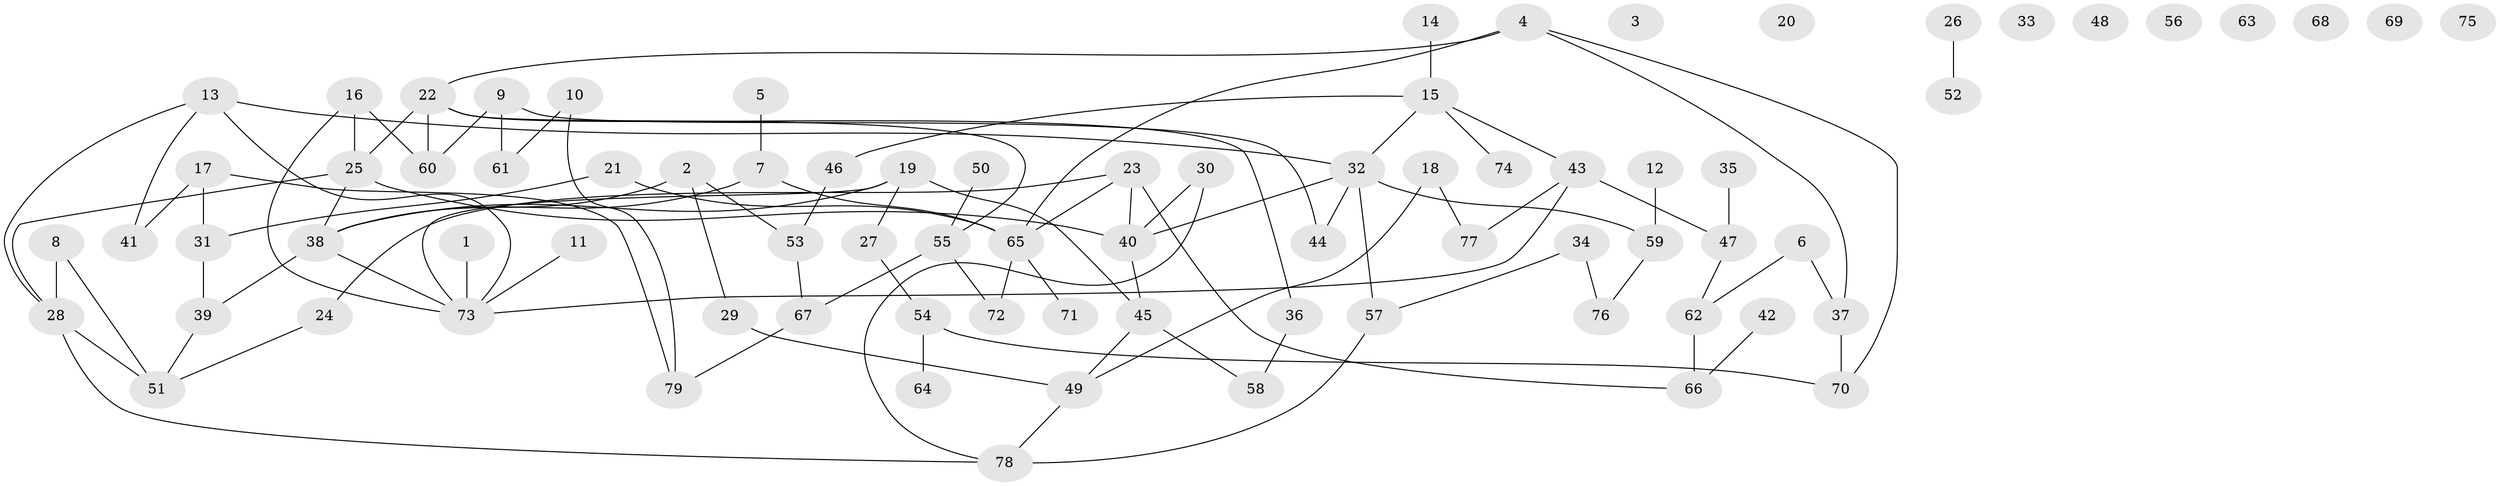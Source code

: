 // coarse degree distribution, {5: 0.075, 6: 0.05, 4: 0.2, 7: 0.1, 3: 0.225, 1: 0.2, 2: 0.15}
// Generated by graph-tools (version 1.1) at 2025/35/03/04/25 23:35:48]
// undirected, 79 vertices, 99 edges
graph export_dot {
  node [color=gray90,style=filled];
  1;
  2;
  3;
  4;
  5;
  6;
  7;
  8;
  9;
  10;
  11;
  12;
  13;
  14;
  15;
  16;
  17;
  18;
  19;
  20;
  21;
  22;
  23;
  24;
  25;
  26;
  27;
  28;
  29;
  30;
  31;
  32;
  33;
  34;
  35;
  36;
  37;
  38;
  39;
  40;
  41;
  42;
  43;
  44;
  45;
  46;
  47;
  48;
  49;
  50;
  51;
  52;
  53;
  54;
  55;
  56;
  57;
  58;
  59;
  60;
  61;
  62;
  63;
  64;
  65;
  66;
  67;
  68;
  69;
  70;
  71;
  72;
  73;
  74;
  75;
  76;
  77;
  78;
  79;
  1 -- 73;
  2 -- 29;
  2 -- 38;
  2 -- 53;
  4 -- 22;
  4 -- 37;
  4 -- 65;
  4 -- 70;
  5 -- 7;
  6 -- 37;
  6 -- 62;
  7 -- 38;
  7 -- 65;
  8 -- 28;
  8 -- 51;
  9 -- 44;
  9 -- 60;
  9 -- 61;
  10 -- 61;
  10 -- 79;
  11 -- 73;
  12 -- 59;
  13 -- 28;
  13 -- 32;
  13 -- 41;
  13 -- 73;
  14 -- 15;
  15 -- 32;
  15 -- 43;
  15 -- 46;
  15 -- 74;
  16 -- 25;
  16 -- 60;
  16 -- 73;
  17 -- 31;
  17 -- 41;
  17 -- 79;
  18 -- 49;
  18 -- 77;
  19 -- 27;
  19 -- 38;
  19 -- 45;
  19 -- 73;
  21 -- 31;
  21 -- 65;
  22 -- 25;
  22 -- 36;
  22 -- 55;
  22 -- 60;
  23 -- 24;
  23 -- 40;
  23 -- 65;
  23 -- 66;
  24 -- 51;
  25 -- 28;
  25 -- 38;
  25 -- 40;
  26 -- 52;
  27 -- 54;
  28 -- 51;
  28 -- 78;
  29 -- 49;
  30 -- 40;
  30 -- 78;
  31 -- 39;
  32 -- 40;
  32 -- 44;
  32 -- 57;
  32 -- 59;
  34 -- 57;
  34 -- 76;
  35 -- 47;
  36 -- 58;
  37 -- 70;
  38 -- 39;
  38 -- 73;
  39 -- 51;
  40 -- 45;
  42 -- 66;
  43 -- 47;
  43 -- 73;
  43 -- 77;
  45 -- 49;
  45 -- 58;
  46 -- 53;
  47 -- 62;
  49 -- 78;
  50 -- 55;
  53 -- 67;
  54 -- 64;
  54 -- 70;
  55 -- 67;
  55 -- 72;
  57 -- 78;
  59 -- 76;
  62 -- 66;
  65 -- 71;
  65 -- 72;
  67 -- 79;
}
